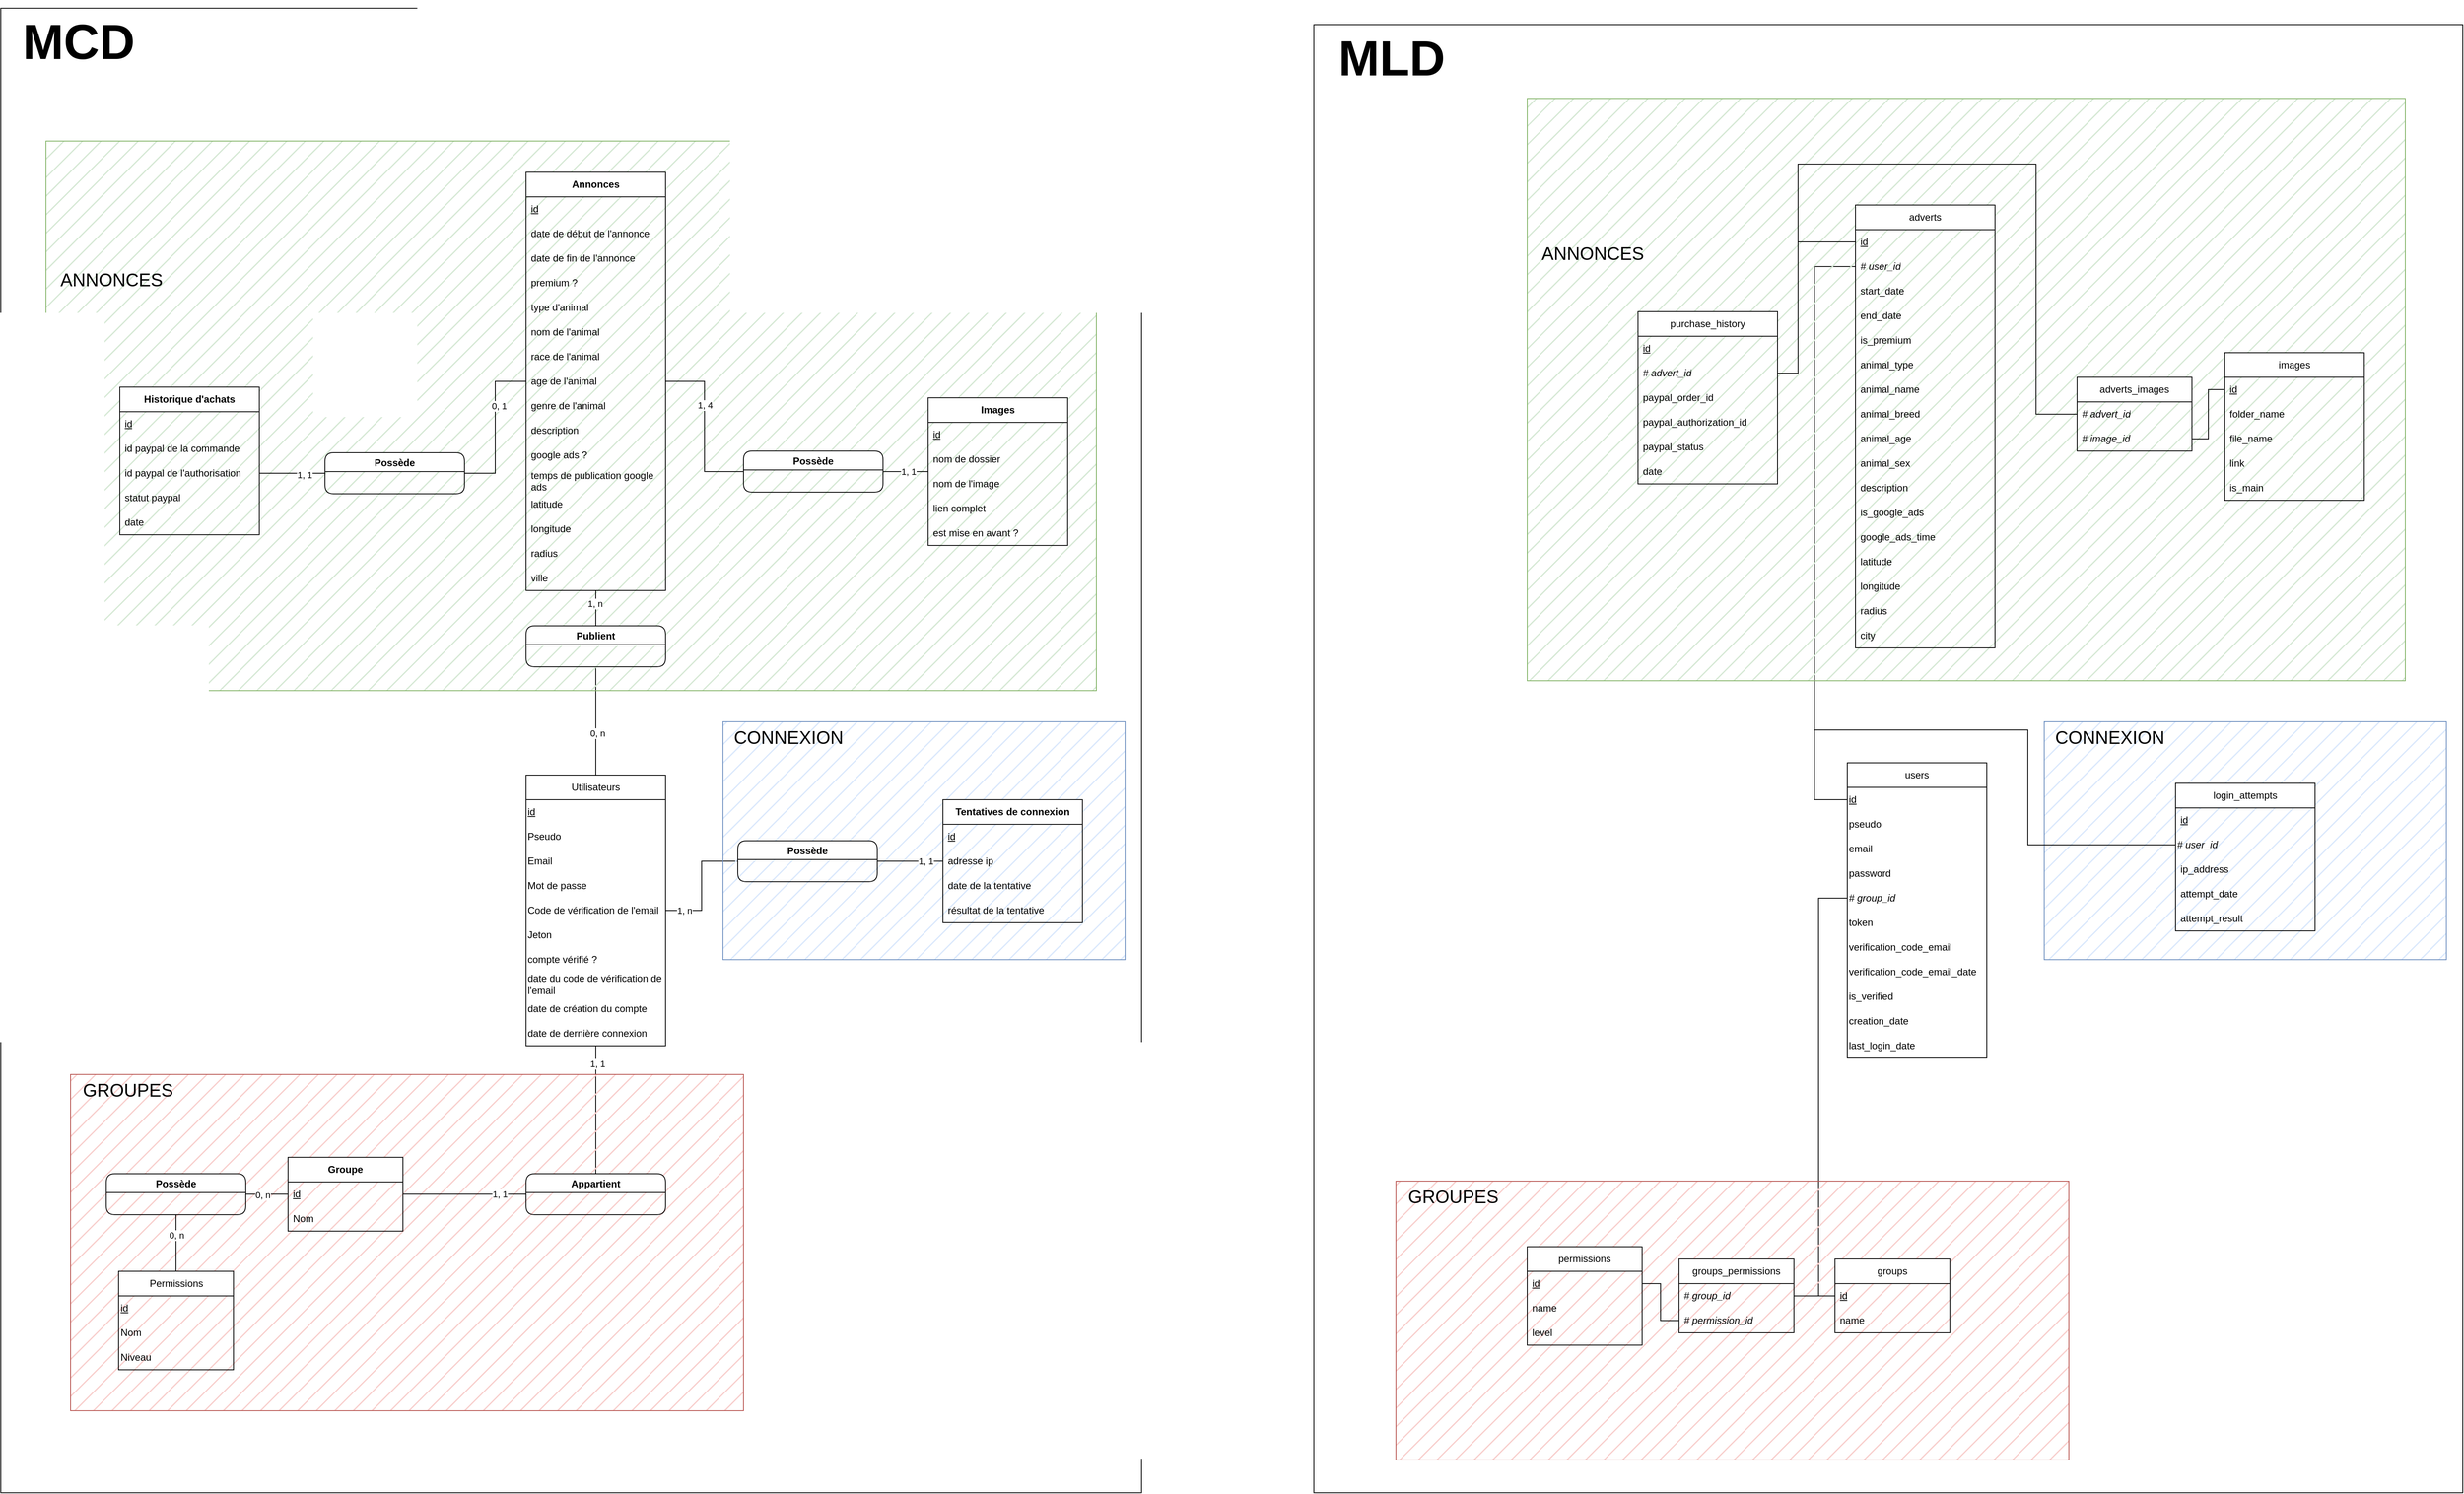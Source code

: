<mxfile version="21.5.0" type="device">
  <diagram name="Page-1" id="69ler1P6CzsCnxQCU-j-">
    <mxGraphModel dx="1125" dy="1956" grid="1" gridSize="10" guides="1" tooltips="1" connect="1" arrows="1" fold="1" page="1" pageScale="1" pageWidth="827" pageHeight="1169" math="0" shadow="0">
      <root>
        <mxCell id="0" />
        <mxCell id="1" parent="0" />
        <mxCell id="jdMziQmGAPmdFgOfTOGg-82" value="" style="rounded=0;whiteSpace=wrap;html=1;" parent="1" vertex="1">
          <mxGeometry x="40" y="-520" width="1390" height="1810" as="geometry" />
        </mxCell>
        <mxCell id="jdMziQmGAPmdFgOfTOGg-56" value="" style="edgeStyle=orthogonalEdgeStyle;rounded=0;orthogonalLoop=1;jettySize=auto;html=1;endArrow=none;endFill=0;entryX=0.5;entryY=1;entryDx=0;entryDy=0;" parent="1" source="jdMziQmGAPmdFgOfTOGg-10" target="jdMziQmGAPmdFgOfTOGg-70" edge="1">
          <mxGeometry relative="1" as="geometry" />
        </mxCell>
        <mxCell id="jdMziQmGAPmdFgOfTOGg-57" value="0, n" style="edgeLabel;html=1;align=center;verticalAlign=middle;resizable=0;points=[];" parent="jdMziQmGAPmdFgOfTOGg-56" vertex="1" connectable="0">
          <mxGeometry x="-0.218" y="-2" relative="1" as="geometry">
            <mxPoint as="offset" />
          </mxGeometry>
        </mxCell>
        <mxCell id="jdMziQmGAPmdFgOfTOGg-69" style="edgeStyle=orthogonalEdgeStyle;rounded=0;orthogonalLoop=1;jettySize=auto;html=1;entryX=0;entryY=0.5;entryDx=0;entryDy=0;endArrow=none;endFill=0;" parent="1" source="jdMziQmGAPmdFgOfTOGg-10" target="jdMziQmGAPmdFgOfTOGg-66" edge="1">
          <mxGeometry relative="1" as="geometry" />
        </mxCell>
        <mxCell id="jdMziQmGAPmdFgOfTOGg-81" value="1, n" style="edgeLabel;html=1;align=center;verticalAlign=middle;resizable=0;points=[];" parent="jdMziQmGAPmdFgOfTOGg-69" vertex="1" connectable="0">
          <mxGeometry x="-0.688" y="-2" relative="1" as="geometry">
            <mxPoint y="-2" as="offset" />
          </mxGeometry>
        </mxCell>
        <mxCell id="jdMziQmGAPmdFgOfTOGg-10" value="Utilisateurs" style="swimlane;fontStyle=0;childLayout=stackLayout;horizontal=1;startSize=30;horizontalStack=0;resizeParent=1;resizeParentMax=0;resizeLast=0;collapsible=1;marginBottom=0;whiteSpace=wrap;html=1;" parent="1" vertex="1">
          <mxGeometry x="680" y="415" width="170" height="330" as="geometry" />
        </mxCell>
        <mxCell id="jdMziQmGAPmdFgOfTOGg-2" value="id" style="text;html=1;strokeColor=none;fillColor=none;align=left;verticalAlign=middle;whiteSpace=wrap;rounded=0;glass=0;fontStyle=4" parent="jdMziQmGAPmdFgOfTOGg-10" vertex="1">
          <mxGeometry y="30" width="170" height="30" as="geometry" />
        </mxCell>
        <mxCell id="jdMziQmGAPmdFgOfTOGg-5" value="Pseudo" style="text;html=1;strokeColor=none;fillColor=none;align=left;verticalAlign=middle;whiteSpace=wrap;rounded=0;glass=0;" parent="jdMziQmGAPmdFgOfTOGg-10" vertex="1">
          <mxGeometry y="60" width="170" height="30" as="geometry" />
        </mxCell>
        <mxCell id="jdMziQmGAPmdFgOfTOGg-6" value="Email" style="text;html=1;strokeColor=none;fillColor=none;align=left;verticalAlign=middle;whiteSpace=wrap;rounded=0;glass=0;" parent="jdMziQmGAPmdFgOfTOGg-10" vertex="1">
          <mxGeometry y="90" width="170" height="30" as="geometry" />
        </mxCell>
        <mxCell id="jdMziQmGAPmdFgOfTOGg-3" value="Mot de passe" style="text;html=1;strokeColor=none;fillColor=none;align=left;verticalAlign=middle;whiteSpace=wrap;rounded=0;glass=0;" parent="jdMziQmGAPmdFgOfTOGg-10" vertex="1">
          <mxGeometry y="120" width="170" height="30" as="geometry" />
        </mxCell>
        <mxCell id="jdMziQmGAPmdFgOfTOGg-7" value="Code de vérification de l&#39;email" style="text;html=1;strokeColor=none;fillColor=none;align=left;verticalAlign=middle;whiteSpace=wrap;rounded=0;glass=0;" parent="jdMziQmGAPmdFgOfTOGg-10" vertex="1">
          <mxGeometry y="150" width="170" height="30" as="geometry" />
        </mxCell>
        <mxCell id="jdMziQmGAPmdFgOfTOGg-181" value="Jeton" style="text;html=1;strokeColor=none;fillColor=none;align=left;verticalAlign=middle;whiteSpace=wrap;rounded=0;glass=0;" parent="jdMziQmGAPmdFgOfTOGg-10" vertex="1">
          <mxGeometry y="180" width="170" height="30" as="geometry" />
        </mxCell>
        <mxCell id="jdMziQmGAPmdFgOfTOGg-8" value="compte vérifié ?" style="text;html=1;strokeColor=none;fillColor=none;align=left;verticalAlign=middle;whiteSpace=wrap;rounded=0;glass=0;" parent="jdMziQmGAPmdFgOfTOGg-10" vertex="1">
          <mxGeometry y="210" width="170" height="30" as="geometry" />
        </mxCell>
        <mxCell id="jdMziQmGAPmdFgOfTOGg-179" value="date du code de vérification de l&#39;email" style="text;html=1;strokeColor=none;fillColor=none;align=left;verticalAlign=middle;whiteSpace=wrap;rounded=0;glass=0;" parent="jdMziQmGAPmdFgOfTOGg-10" vertex="1">
          <mxGeometry y="240" width="170" height="30" as="geometry" />
        </mxCell>
        <mxCell id="jdMziQmGAPmdFgOfTOGg-180" value="date de création du compte" style="text;html=1;strokeColor=none;fillColor=none;align=left;verticalAlign=middle;whiteSpace=wrap;rounded=0;glass=0;" parent="jdMziQmGAPmdFgOfTOGg-10" vertex="1">
          <mxGeometry y="270" width="170" height="30" as="geometry" />
        </mxCell>
        <mxCell id="jdMziQmGAPmdFgOfTOGg-178" value="date de dernière connexion" style="text;html=1;strokeColor=none;fillColor=none;align=left;verticalAlign=middle;whiteSpace=wrap;rounded=0;glass=0;" parent="jdMziQmGAPmdFgOfTOGg-10" vertex="1">
          <mxGeometry y="300" width="170" height="30" as="geometry" />
        </mxCell>
        <mxCell id="jdMziQmGAPmdFgOfTOGg-38" style="edgeStyle=orthogonalEdgeStyle;rounded=0;orthogonalLoop=1;jettySize=auto;html=1;entryX=0.5;entryY=0;entryDx=0;entryDy=0;endArrow=none;endFill=0;" parent="1" source="jdMziQmGAPmdFgOfTOGg-10" target="jdMziQmGAPmdFgOfTOGg-14" edge="1">
          <mxGeometry relative="1" as="geometry" />
        </mxCell>
        <mxCell id="jdMziQmGAPmdFgOfTOGg-42" value="1, 1" style="edgeLabel;html=1;align=center;verticalAlign=middle;resizable=0;points=[];" parent="jdMziQmGAPmdFgOfTOGg-38" vertex="1" connectable="0">
          <mxGeometry x="-0.723" y="2" relative="1" as="geometry">
            <mxPoint as="offset" />
          </mxGeometry>
        </mxCell>
        <mxCell id="jdMziQmGAPmdFgOfTOGg-85" value="" style="group" parent="1" vertex="1" connectable="0">
          <mxGeometry x="125" y="780" width="820" height="410" as="geometry" />
        </mxCell>
        <mxCell id="jdMziQmGAPmdFgOfTOGg-83" value="" style="rounded=0;whiteSpace=wrap;html=1;fillColor=#f8cecc;strokeColor=#b85450;fillStyle=hatch;" parent="jdMziQmGAPmdFgOfTOGg-85" vertex="1">
          <mxGeometry width="820" height="410" as="geometry" />
        </mxCell>
        <mxCell id="jdMziQmGAPmdFgOfTOGg-14" value="Appartient" style="swimlane;rounded=1;" parent="jdMziQmGAPmdFgOfTOGg-85" vertex="1">
          <mxGeometry x="555" y="121" width="170" height="50" as="geometry" />
        </mxCell>
        <mxCell id="jdMziQmGAPmdFgOfTOGg-15" value="Possède" style="swimlane;rounded=1;" parent="jdMziQmGAPmdFgOfTOGg-85" vertex="1">
          <mxGeometry x="43.5" y="121" width="170" height="50" as="geometry" />
        </mxCell>
        <mxCell id="jdMziQmGAPmdFgOfTOGg-18" value="" style="endArrow=none;html=1;rounded=0;entryX=1;entryY=0.5;entryDx=0;entryDy=0;" parent="jdMziQmGAPmdFgOfTOGg-85" source="jdMziQmGAPmdFgOfTOGg-183" target="jdMziQmGAPmdFgOfTOGg-15" edge="1">
          <mxGeometry width="50" height="50" relative="1" as="geometry">
            <mxPoint x="258" y="151" as="sourcePoint" />
            <mxPoint x="398" y="89" as="targetPoint" />
          </mxGeometry>
        </mxCell>
        <mxCell id="jdMziQmGAPmdFgOfTOGg-19" value="0, n" style="edgeLabel;html=1;align=center;verticalAlign=middle;resizable=0;points=[];" parent="jdMziQmGAPmdFgOfTOGg-18" vertex="1" connectable="0">
          <mxGeometry x="0.227" y="1" relative="1" as="geometry">
            <mxPoint as="offset" />
          </mxGeometry>
        </mxCell>
        <mxCell id="jdMziQmGAPmdFgOfTOGg-20" value="" style="endArrow=none;html=1;rounded=0;" parent="jdMziQmGAPmdFgOfTOGg-85" source="jdMziQmGAPmdFgOfTOGg-188" target="jdMziQmGAPmdFgOfTOGg-15" edge="1">
          <mxGeometry width="50" height="50" relative="1" as="geometry">
            <mxPoint x="128" y="239" as="sourcePoint" />
            <mxPoint x="271.31" y="179.5" as="targetPoint" />
          </mxGeometry>
        </mxCell>
        <mxCell id="jdMziQmGAPmdFgOfTOGg-21" value="0, n" style="edgeLabel;html=1;align=center;verticalAlign=middle;resizable=0;points=[];" parent="jdMziQmGAPmdFgOfTOGg-20" vertex="1" connectable="0">
          <mxGeometry x="0.286" relative="1" as="geometry">
            <mxPoint as="offset" />
          </mxGeometry>
        </mxCell>
        <mxCell id="jdMziQmGAPmdFgOfTOGg-40" value="" style="edgeStyle=orthogonalEdgeStyle;rounded=0;orthogonalLoop=1;jettySize=auto;html=1;endArrow=none;endFill=0;" parent="jdMziQmGAPmdFgOfTOGg-85" source="jdMziQmGAPmdFgOfTOGg-14" target="jdMziQmGAPmdFgOfTOGg-183" edge="1">
          <mxGeometry relative="1" as="geometry">
            <mxPoint x="438.0" y="146" as="targetPoint" />
          </mxGeometry>
        </mxCell>
        <mxCell id="jdMziQmGAPmdFgOfTOGg-41" value="1, 1" style="edgeLabel;html=1;align=center;verticalAlign=middle;resizable=0;points=[];" parent="jdMziQmGAPmdFgOfTOGg-40" vertex="1" connectable="0">
          <mxGeometry x="-0.566" relative="1" as="geometry">
            <mxPoint as="offset" />
          </mxGeometry>
        </mxCell>
        <mxCell id="jdMziQmGAPmdFgOfTOGg-84" value="&lt;font style=&quot;font-size: 22px;&quot;&gt;GROUPES&lt;/font&gt;" style="text;html=1;strokeColor=none;fillColor=none;align=center;verticalAlign=middle;whiteSpace=wrap;rounded=0;" parent="jdMziQmGAPmdFgOfTOGg-85" vertex="1">
          <mxGeometry width="140" height="40" as="geometry" />
        </mxCell>
        <mxCell id="jdMziQmGAPmdFgOfTOGg-183" value="&lt;b&gt;Groupe&lt;/b&gt;" style="swimlane;fontStyle=0;childLayout=stackLayout;horizontal=1;startSize=30;horizontalStack=0;resizeParent=1;resizeParentMax=0;resizeLast=0;collapsible=1;marginBottom=0;whiteSpace=wrap;html=1;" parent="jdMziQmGAPmdFgOfTOGg-85" vertex="1">
          <mxGeometry x="265" y="101" width="140" height="90" as="geometry" />
        </mxCell>
        <mxCell id="jdMziQmGAPmdFgOfTOGg-184" value="&lt;u&gt;id&lt;/u&gt;" style="text;strokeColor=none;fillColor=none;align=left;verticalAlign=middle;spacingLeft=4;spacingRight=4;overflow=hidden;points=[[0,0.5],[1,0.5]];portConstraint=eastwest;rotatable=0;whiteSpace=wrap;html=1;" parent="jdMziQmGAPmdFgOfTOGg-183" vertex="1">
          <mxGeometry y="30" width="140" height="30" as="geometry" />
        </mxCell>
        <mxCell id="jdMziQmGAPmdFgOfTOGg-185" value="Nom" style="text;strokeColor=none;fillColor=none;align=left;verticalAlign=middle;spacingLeft=4;spacingRight=4;overflow=hidden;points=[[0,0.5],[1,0.5]];portConstraint=eastwest;rotatable=0;whiteSpace=wrap;html=1;" parent="jdMziQmGAPmdFgOfTOGg-183" vertex="1">
          <mxGeometry y="60" width="140" height="30" as="geometry" />
        </mxCell>
        <mxCell id="jdMziQmGAPmdFgOfTOGg-188" value="Permissions" style="swimlane;fontStyle=0;childLayout=stackLayout;horizontal=1;startSize=30;horizontalStack=0;resizeParent=1;resizeParentMax=0;resizeLast=0;collapsible=1;marginBottom=0;whiteSpace=wrap;html=1;" parent="jdMziQmGAPmdFgOfTOGg-85" vertex="1">
          <mxGeometry x="58.5" y="240" width="140" height="120" as="geometry" />
        </mxCell>
        <mxCell id="jdMziQmGAPmdFgOfTOGg-28" value="id" style="text;html=1;strokeColor=none;fillColor=none;align=left;verticalAlign=middle;whiteSpace=wrap;rounded=0;glass=0;fontStyle=4" parent="jdMziQmGAPmdFgOfTOGg-188" vertex="1">
          <mxGeometry y="30" width="140" height="30" as="geometry" />
        </mxCell>
        <mxCell id="jdMziQmGAPmdFgOfTOGg-29" value="Nom" style="text;html=1;strokeColor=none;fillColor=none;align=left;verticalAlign=middle;whiteSpace=wrap;rounded=0;glass=0;" parent="jdMziQmGAPmdFgOfTOGg-188" vertex="1">
          <mxGeometry y="60" width="140" height="30" as="geometry" />
        </mxCell>
        <mxCell id="jdMziQmGAPmdFgOfTOGg-30" value="Niveau" style="text;html=1;strokeColor=none;fillColor=none;align=left;verticalAlign=middle;whiteSpace=wrap;rounded=0;glass=0;" parent="jdMziQmGAPmdFgOfTOGg-188" vertex="1">
          <mxGeometry y="90" width="140" height="30" as="geometry" />
        </mxCell>
        <mxCell id="jdMziQmGAPmdFgOfTOGg-89" value="" style="group" parent="1" vertex="1" connectable="0">
          <mxGeometry x="920" y="350" width="490" height="290" as="geometry" />
        </mxCell>
        <mxCell id="jdMziQmGAPmdFgOfTOGg-86" value="" style="rounded=0;whiteSpace=wrap;html=1;fillColor=#dae8fc;strokeColor=#6c8ebf;fillStyle=hatch;" parent="jdMziQmGAPmdFgOfTOGg-89" vertex="1">
          <mxGeometry width="490" height="290" as="geometry" />
        </mxCell>
        <mxCell id="jdMziQmGAPmdFgOfTOGg-61" value="&lt;b&gt;Tentatives de connexion&lt;br&gt;&lt;/b&gt;" style="swimlane;fontStyle=0;childLayout=stackLayout;horizontal=1;startSize=30;horizontalStack=0;resizeParent=1;resizeParentMax=0;resizeLast=0;collapsible=1;marginBottom=0;whiteSpace=wrap;html=1;" parent="jdMziQmGAPmdFgOfTOGg-89" vertex="1">
          <mxGeometry x="268" y="95" width="170" height="150" as="geometry" />
        </mxCell>
        <mxCell id="jdMziQmGAPmdFgOfTOGg-62" value="id" style="text;strokeColor=none;fillColor=none;align=left;verticalAlign=middle;spacingLeft=4;spacingRight=4;overflow=hidden;points=[[0,0.5],[1,0.5]];portConstraint=eastwest;rotatable=0;whiteSpace=wrap;html=1;fontStyle=4" parent="jdMziQmGAPmdFgOfTOGg-61" vertex="1">
          <mxGeometry y="30" width="170" height="30" as="geometry" />
        </mxCell>
        <mxCell id="jdMziQmGAPmdFgOfTOGg-63" value="adresse ip" style="text;strokeColor=none;fillColor=none;align=left;verticalAlign=middle;spacingLeft=4;spacingRight=4;overflow=hidden;points=[[0,0.5],[1,0.5]];portConstraint=eastwest;rotatable=0;whiteSpace=wrap;html=1;" parent="jdMziQmGAPmdFgOfTOGg-61" vertex="1">
          <mxGeometry y="60" width="170" height="30" as="geometry" />
        </mxCell>
        <mxCell id="jdMziQmGAPmdFgOfTOGg-64" value="date de la tentative" style="text;strokeColor=none;fillColor=none;align=left;verticalAlign=middle;spacingLeft=4;spacingRight=4;overflow=hidden;points=[[0,0.5],[1,0.5]];portConstraint=eastwest;rotatable=0;whiteSpace=wrap;html=1;" parent="jdMziQmGAPmdFgOfTOGg-61" vertex="1">
          <mxGeometry y="90" width="170" height="30" as="geometry" />
        </mxCell>
        <mxCell id="jdMziQmGAPmdFgOfTOGg-65" value="résultat de la tentative" style="text;strokeColor=none;fillColor=none;align=left;verticalAlign=middle;spacingLeft=4;spacingRight=4;overflow=hidden;points=[[0,0.5],[1,0.5]];portConstraint=eastwest;rotatable=0;whiteSpace=wrap;html=1;" parent="jdMziQmGAPmdFgOfTOGg-61" vertex="1">
          <mxGeometry y="120" width="170" height="30" as="geometry" />
        </mxCell>
        <mxCell id="jdMziQmGAPmdFgOfTOGg-66" value="Possède" style="swimlane;rounded=1;" parent="jdMziQmGAPmdFgOfTOGg-89" vertex="1">
          <mxGeometry x="18" y="145" width="170" height="50" as="geometry" />
        </mxCell>
        <mxCell id="jdMziQmGAPmdFgOfTOGg-67" value="" style="endArrow=none;html=1;rounded=0;entryX=1;entryY=0.5;entryDx=0;entryDy=0;edgeStyle=orthogonalEdgeStyle;" parent="jdMziQmGAPmdFgOfTOGg-89" source="jdMziQmGAPmdFgOfTOGg-61" target="jdMziQmGAPmdFgOfTOGg-66" edge="1">
          <mxGeometry width="50" height="50" relative="1" as="geometry">
            <mxPoint x="-32" y="167" as="sourcePoint" />
            <mxPoint x="28" y="167" as="targetPoint" />
          </mxGeometry>
        </mxCell>
        <mxCell id="jdMziQmGAPmdFgOfTOGg-68" value="1, 1" style="edgeLabel;html=1;align=center;verticalAlign=middle;resizable=0;points=[];" parent="jdMziQmGAPmdFgOfTOGg-67" vertex="1" connectable="0">
          <mxGeometry x="-0.775" y="1" relative="1" as="geometry">
            <mxPoint x="-12" y="-1" as="offset" />
          </mxGeometry>
        </mxCell>
        <mxCell id="jdMziQmGAPmdFgOfTOGg-87" value="&lt;font style=&quot;font-size: 22px;&quot;&gt;CONNEXION&lt;/font&gt;" style="text;html=1;strokeColor=none;fillColor=none;align=center;verticalAlign=middle;whiteSpace=wrap;rounded=0;" parent="jdMziQmGAPmdFgOfTOGg-89" vertex="1">
          <mxGeometry width="160" height="40" as="geometry" />
        </mxCell>
        <mxCell id="jdMziQmGAPmdFgOfTOGg-92" value="" style="group" parent="1" vertex="1" connectable="0">
          <mxGeometry x="95" y="-148" width="1280" height="460" as="geometry" />
        </mxCell>
        <mxCell id="jdMziQmGAPmdFgOfTOGg-90" value="" style="rounded=0;whiteSpace=wrap;html=1;fillColor=#d5e8d4;strokeColor=#82b366;gradientColor=none;fillStyle=hatch;" parent="jdMziQmGAPmdFgOfTOGg-92" vertex="1">
          <mxGeometry y="-210" width="1280" height="670" as="geometry" />
        </mxCell>
        <mxCell id="jdMziQmGAPmdFgOfTOGg-31" value="&lt;b&gt;Historique d&#39;achats&lt;/b&gt;" style="swimlane;fontStyle=0;childLayout=stackLayout;horizontal=1;startSize=30;horizontalStack=0;resizeParent=1;resizeParentMax=0;resizeLast=0;collapsible=1;marginBottom=0;whiteSpace=wrap;html=1;" parent="jdMziQmGAPmdFgOfTOGg-92" vertex="1">
          <mxGeometry x="90" y="90" width="170" height="180" as="geometry" />
        </mxCell>
        <mxCell id="jdMziQmGAPmdFgOfTOGg-32" value="&lt;u&gt;id&lt;/u&gt;" style="text;strokeColor=none;fillColor=none;align=left;verticalAlign=middle;spacingLeft=4;spacingRight=4;overflow=hidden;points=[[0,0.5],[1,0.5]];portConstraint=eastwest;rotatable=0;whiteSpace=wrap;html=1;" parent="jdMziQmGAPmdFgOfTOGg-31" vertex="1">
          <mxGeometry y="30" width="170" height="30" as="geometry" />
        </mxCell>
        <mxCell id="jdMziQmGAPmdFgOfTOGg-34" value="id paypal de la commande" style="text;strokeColor=none;fillColor=none;align=left;verticalAlign=middle;spacingLeft=4;spacingRight=4;overflow=hidden;points=[[0,0.5],[1,0.5]];portConstraint=eastwest;rotatable=0;whiteSpace=wrap;html=1;" parent="jdMziQmGAPmdFgOfTOGg-31" vertex="1">
          <mxGeometry y="60" width="170" height="30" as="geometry" />
        </mxCell>
        <mxCell id="jdMziQmGAPmdFgOfTOGg-35" value="id paypal de l&#39;authorisation" style="text;strokeColor=none;fillColor=none;align=left;verticalAlign=middle;spacingLeft=4;spacingRight=4;overflow=hidden;points=[[0,0.5],[1,0.5]];portConstraint=eastwest;rotatable=0;whiteSpace=wrap;html=1;" parent="jdMziQmGAPmdFgOfTOGg-31" vertex="1">
          <mxGeometry y="90" width="170" height="30" as="geometry" />
        </mxCell>
        <mxCell id="jdMziQmGAPmdFgOfTOGg-36" value="statut paypal" style="text;strokeColor=none;fillColor=none;align=left;verticalAlign=middle;spacingLeft=4;spacingRight=4;overflow=hidden;points=[[0,0.5],[1,0.5]];portConstraint=eastwest;rotatable=0;whiteSpace=wrap;html=1;" parent="jdMziQmGAPmdFgOfTOGg-31" vertex="1">
          <mxGeometry y="120" width="170" height="30" as="geometry" />
        </mxCell>
        <mxCell id="jdMziQmGAPmdFgOfTOGg-37" value="date" style="text;strokeColor=none;fillColor=none;align=left;verticalAlign=middle;spacingLeft=4;spacingRight=4;overflow=hidden;points=[[0,0.5],[1,0.5]];portConstraint=eastwest;rotatable=0;whiteSpace=wrap;html=1;" parent="jdMziQmGAPmdFgOfTOGg-31" vertex="1">
          <mxGeometry y="150" width="170" height="30" as="geometry" />
        </mxCell>
        <mxCell id="jdMziQmGAPmdFgOfTOGg-70" value="Publient" style="swimlane;rounded=1;startSize=23;" parent="jdMziQmGAPmdFgOfTOGg-92" vertex="1">
          <mxGeometry x="585" y="381" width="170" height="50" as="geometry" />
        </mxCell>
        <mxCell id="jdMziQmGAPmdFgOfTOGg-74" style="edgeStyle=orthogonalEdgeStyle;rounded=0;orthogonalLoop=1;jettySize=auto;html=1;entryX=1;entryY=0.5;entryDx=0;entryDy=0;endArrow=none;endFill=0;" parent="jdMziQmGAPmdFgOfTOGg-92" source="jdMziQmGAPmdFgOfTOGg-73" target="jdMziQmGAPmdFgOfTOGg-35" edge="1">
          <mxGeometry relative="1" as="geometry" />
        </mxCell>
        <mxCell id="jdMziQmGAPmdFgOfTOGg-76" value="1, 1" style="edgeLabel;html=1;align=center;verticalAlign=middle;resizable=0;points=[];" parent="jdMziQmGAPmdFgOfTOGg-74" vertex="1" connectable="0">
          <mxGeometry x="-0.252" y="2" relative="1" as="geometry">
            <mxPoint x="5" as="offset" />
          </mxGeometry>
        </mxCell>
        <mxCell id="jdMziQmGAPmdFgOfTOGg-73" value="Possède" style="swimlane;rounded=1;startSize=23;" parent="jdMziQmGAPmdFgOfTOGg-92" vertex="1">
          <mxGeometry x="340" y="170" width="170" height="50" as="geometry" />
        </mxCell>
        <mxCell id="jdMziQmGAPmdFgOfTOGg-93" value="&lt;h1&gt;&lt;font style=&quot;font-size: 60px;&quot;&gt;MCD&lt;/font&gt;&lt;br&gt;&lt;/h1&gt;" style="text;html=1;strokeColor=none;fillColor=none;spacing=5;spacingTop=-20;whiteSpace=wrap;overflow=hidden;rounded=0;shadow=0;glass=0;sketch=0;align=center;" parent="1" vertex="1">
          <mxGeometry x="40" y="-520" width="190" height="80" as="geometry" />
        </mxCell>
        <mxCell id="jdMziQmGAPmdFgOfTOGg-98" value="" style="rounded=0;whiteSpace=wrap;html=1;" parent="1" vertex="1">
          <mxGeometry x="1640" y="-500" width="1400" height="1790" as="geometry" />
        </mxCell>
        <mxCell id="jdMziQmGAPmdFgOfTOGg-173" style="edgeStyle=orthogonalEdgeStyle;rounded=0;orthogonalLoop=1;jettySize=auto;html=1;endArrow=none;endFill=0;entryX=0;entryY=0.5;entryDx=0;entryDy=0;exitX=0;exitY=0.5;exitDx=0;exitDy=0;" parent="1" source="jdMziQmGAPmdFgOfTOGg-104" target="jdMziQmGAPmdFgOfTOGg-214" edge="1">
          <mxGeometry relative="1" as="geometry">
            <mxPoint x="2480" y="450" as="sourcePoint" />
            <Array as="points">
              <mxPoint x="2250" y="445" />
              <mxPoint x="2250" y="-205" />
            </Array>
          </mxGeometry>
        </mxCell>
        <mxCell id="jdMziQmGAPmdFgOfTOGg-205" style="edgeStyle=orthogonalEdgeStyle;rounded=0;orthogonalLoop=1;jettySize=auto;html=1;endArrow=none;endFill=0;exitX=0;exitY=0.5;exitDx=0;exitDy=0;entryX=0;entryY=0.5;entryDx=0;entryDy=0;" parent="1" source="jdMziQmGAPmdFgOfTOGg-108" target="jdMziQmGAPmdFgOfTOGg-192" edge="1">
          <mxGeometry relative="1" as="geometry" />
        </mxCell>
        <mxCell id="jdMziQmGAPmdFgOfTOGg-103" value="users" style="swimlane;fontStyle=0;childLayout=stackLayout;horizontal=1;startSize=30;horizontalStack=0;resizeParent=1;resizeParentMax=0;resizeLast=0;collapsible=1;marginBottom=0;whiteSpace=wrap;html=1;" parent="1" vertex="1">
          <mxGeometry x="2290" y="400" width="170" height="360" as="geometry" />
        </mxCell>
        <mxCell id="jdMziQmGAPmdFgOfTOGg-104" value="id" style="text;html=1;strokeColor=none;fillColor=none;align=left;verticalAlign=middle;whiteSpace=wrap;rounded=0;glass=0;fontStyle=4" parent="jdMziQmGAPmdFgOfTOGg-103" vertex="1">
          <mxGeometry y="30" width="170" height="30" as="geometry" />
        </mxCell>
        <mxCell id="jdMziQmGAPmdFgOfTOGg-105" value="pseudo" style="text;html=1;strokeColor=none;fillColor=none;align=left;verticalAlign=middle;whiteSpace=wrap;rounded=0;glass=0;" parent="jdMziQmGAPmdFgOfTOGg-103" vertex="1">
          <mxGeometry y="60" width="170" height="30" as="geometry" />
        </mxCell>
        <mxCell id="jdMziQmGAPmdFgOfTOGg-106" value="email" style="text;html=1;strokeColor=none;fillColor=none;align=left;verticalAlign=middle;whiteSpace=wrap;rounded=0;glass=0;" parent="jdMziQmGAPmdFgOfTOGg-103" vertex="1">
          <mxGeometry y="90" width="170" height="30" as="geometry" />
        </mxCell>
        <mxCell id="jdMziQmGAPmdFgOfTOGg-107" value="password" style="text;html=1;strokeColor=none;fillColor=none;align=left;verticalAlign=middle;whiteSpace=wrap;rounded=0;glass=0;" parent="jdMziQmGAPmdFgOfTOGg-103" vertex="1">
          <mxGeometry y="120" width="170" height="30" as="geometry" />
        </mxCell>
        <mxCell id="jdMziQmGAPmdFgOfTOGg-108" value="&lt;i&gt;# group_id&lt;/i&gt;" style="text;html=1;strokeColor=none;fillColor=none;align=left;verticalAlign=middle;whiteSpace=wrap;rounded=0;glass=0;" parent="jdMziQmGAPmdFgOfTOGg-103" vertex="1">
          <mxGeometry y="150" width="170" height="30" as="geometry" />
        </mxCell>
        <mxCell id="jdMziQmGAPmdFgOfTOGg-109" value="token" style="text;html=1;strokeColor=none;fillColor=none;align=left;verticalAlign=middle;whiteSpace=wrap;rounded=0;glass=0;" parent="jdMziQmGAPmdFgOfTOGg-103" vertex="1">
          <mxGeometry y="180" width="170" height="30" as="geometry" />
        </mxCell>
        <mxCell id="jdMziQmGAPmdFgOfTOGg-174" value="verification_code_email" style="text;html=1;strokeColor=none;fillColor=none;align=left;verticalAlign=middle;whiteSpace=wrap;rounded=0;glass=0;" parent="jdMziQmGAPmdFgOfTOGg-103" vertex="1">
          <mxGeometry y="210" width="170" height="30" as="geometry" />
        </mxCell>
        <mxCell id="jdMziQmGAPmdFgOfTOGg-175" value="verification_code_email_date" style="text;html=1;strokeColor=none;fillColor=none;align=left;verticalAlign=middle;whiteSpace=wrap;rounded=0;glass=0;" parent="jdMziQmGAPmdFgOfTOGg-103" vertex="1">
          <mxGeometry y="240" width="170" height="30" as="geometry" />
        </mxCell>
        <mxCell id="jdMziQmGAPmdFgOfTOGg-110" value="is_verified" style="text;html=1;strokeColor=none;fillColor=none;align=left;verticalAlign=middle;whiteSpace=wrap;rounded=0;glass=0;" parent="jdMziQmGAPmdFgOfTOGg-103" vertex="1">
          <mxGeometry y="270" width="170" height="30" as="geometry" />
        </mxCell>
        <mxCell id="jdMziQmGAPmdFgOfTOGg-176" value="creation_date" style="text;html=1;strokeColor=none;fillColor=none;align=left;verticalAlign=middle;whiteSpace=wrap;rounded=0;glass=0;" parent="jdMziQmGAPmdFgOfTOGg-103" vertex="1">
          <mxGeometry y="300" width="170" height="30" as="geometry" />
        </mxCell>
        <mxCell id="jdMziQmGAPmdFgOfTOGg-177" value="last_login_date" style="text;html=1;strokeColor=none;fillColor=none;align=left;verticalAlign=middle;whiteSpace=wrap;rounded=0;glass=0;" parent="jdMziQmGAPmdFgOfTOGg-103" vertex="1">
          <mxGeometry y="330" width="170" height="30" as="geometry" />
        </mxCell>
        <mxCell id="jdMziQmGAPmdFgOfTOGg-113" value="" style="group" parent="1" vertex="1" connectable="0">
          <mxGeometry x="1740" y="840" width="820" height="410" as="geometry" />
        </mxCell>
        <mxCell id="jdMziQmGAPmdFgOfTOGg-114" value="" style="rounded=0;whiteSpace=wrap;html=1;fillColor=#f8cecc;strokeColor=#b85450;fillStyle=hatch;" parent="jdMziQmGAPmdFgOfTOGg-113" vertex="1">
          <mxGeometry y="70" width="820" height="340" as="geometry" />
        </mxCell>
        <mxCell id="jdMziQmGAPmdFgOfTOGg-132" value="&lt;font style=&quot;font-size: 22px;&quot;&gt;GROUPES&lt;/font&gt;" style="text;html=1;strokeColor=none;fillColor=none;align=center;verticalAlign=middle;whiteSpace=wrap;rounded=0;" parent="jdMziQmGAPmdFgOfTOGg-113" vertex="1">
          <mxGeometry y="70" width="140" height="40" as="geometry" />
        </mxCell>
        <mxCell id="jdMziQmGAPmdFgOfTOGg-191" value="groups" style="swimlane;fontStyle=0;childLayout=stackLayout;horizontal=1;startSize=30;horizontalStack=0;resizeParent=1;resizeParentMax=0;resizeLast=0;collapsible=1;marginBottom=0;whiteSpace=wrap;html=1;" parent="jdMziQmGAPmdFgOfTOGg-113" vertex="1">
          <mxGeometry x="535" y="165" width="140" height="90" as="geometry" />
        </mxCell>
        <mxCell id="jdMziQmGAPmdFgOfTOGg-192" value="&lt;u&gt;id&lt;/u&gt;" style="text;strokeColor=none;fillColor=none;align=left;verticalAlign=middle;spacingLeft=4;spacingRight=4;overflow=hidden;points=[[0,0.5],[1,0.5]];portConstraint=eastwest;rotatable=0;whiteSpace=wrap;html=1;" parent="jdMziQmGAPmdFgOfTOGg-191" vertex="1">
          <mxGeometry y="30" width="140" height="30" as="geometry" />
        </mxCell>
        <mxCell id="jdMziQmGAPmdFgOfTOGg-193" value="name" style="text;strokeColor=none;fillColor=none;align=left;verticalAlign=middle;spacingLeft=4;spacingRight=4;overflow=hidden;points=[[0,0.5],[1,0.5]];portConstraint=eastwest;rotatable=0;whiteSpace=wrap;html=1;" parent="jdMziQmGAPmdFgOfTOGg-191" vertex="1">
          <mxGeometry y="60" width="140" height="30" as="geometry" />
        </mxCell>
        <mxCell id="jdMziQmGAPmdFgOfTOGg-196" value="groups_permissions" style="swimlane;fontStyle=0;childLayout=stackLayout;horizontal=1;startSize=30;horizontalStack=0;resizeParent=1;resizeParentMax=0;resizeLast=0;collapsible=1;marginBottom=0;whiteSpace=wrap;html=1;" parent="jdMziQmGAPmdFgOfTOGg-113" vertex="1">
          <mxGeometry x="345" y="165" width="140" height="90" as="geometry" />
        </mxCell>
        <mxCell id="jdMziQmGAPmdFgOfTOGg-197" value="&lt;i&gt;# group_id&lt;/i&gt;" style="text;strokeColor=none;fillColor=none;align=left;verticalAlign=middle;spacingLeft=4;spacingRight=4;overflow=hidden;points=[[0,0.5],[1,0.5]];portConstraint=eastwest;rotatable=0;whiteSpace=wrap;html=1;" parent="jdMziQmGAPmdFgOfTOGg-196" vertex="1">
          <mxGeometry y="30" width="140" height="30" as="geometry" />
        </mxCell>
        <mxCell id="jdMziQmGAPmdFgOfTOGg-198" value="&lt;i&gt;# permission_id&lt;/i&gt;" style="text;strokeColor=none;fillColor=none;align=left;verticalAlign=middle;spacingLeft=4;spacingRight=4;overflow=hidden;points=[[0,0.5],[1,0.5]];portConstraint=eastwest;rotatable=0;whiteSpace=wrap;html=1;" parent="jdMziQmGAPmdFgOfTOGg-196" vertex="1">
          <mxGeometry y="60" width="140" height="30" as="geometry" />
        </mxCell>
        <mxCell id="jdMziQmGAPmdFgOfTOGg-200" value="permissions" style="swimlane;fontStyle=0;childLayout=stackLayout;horizontal=1;startSize=30;horizontalStack=0;resizeParent=1;resizeParentMax=0;resizeLast=0;collapsible=1;marginBottom=0;whiteSpace=wrap;html=1;" parent="jdMziQmGAPmdFgOfTOGg-113" vertex="1">
          <mxGeometry x="160" y="150" width="140" height="120" as="geometry" />
        </mxCell>
        <mxCell id="jdMziQmGAPmdFgOfTOGg-201" value="&lt;u&gt;id&lt;/u&gt;" style="text;strokeColor=none;fillColor=none;align=left;verticalAlign=middle;spacingLeft=4;spacingRight=4;overflow=hidden;points=[[0,0.5],[1,0.5]];portConstraint=eastwest;rotatable=0;whiteSpace=wrap;html=1;" parent="jdMziQmGAPmdFgOfTOGg-200" vertex="1">
          <mxGeometry y="30" width="140" height="30" as="geometry" />
        </mxCell>
        <mxCell id="jdMziQmGAPmdFgOfTOGg-202" value="name" style="text;strokeColor=none;fillColor=none;align=left;verticalAlign=middle;spacingLeft=4;spacingRight=4;overflow=hidden;points=[[0,0.5],[1,0.5]];portConstraint=eastwest;rotatable=0;whiteSpace=wrap;html=1;" parent="jdMziQmGAPmdFgOfTOGg-200" vertex="1">
          <mxGeometry y="60" width="140" height="30" as="geometry" />
        </mxCell>
        <mxCell id="jdMziQmGAPmdFgOfTOGg-203" value="level" style="text;strokeColor=none;fillColor=none;align=left;verticalAlign=middle;spacingLeft=4;spacingRight=4;overflow=hidden;points=[[0,0.5],[1,0.5]];portConstraint=eastwest;rotatable=0;whiteSpace=wrap;html=1;" parent="jdMziQmGAPmdFgOfTOGg-200" vertex="1">
          <mxGeometry y="90" width="140" height="30" as="geometry" />
        </mxCell>
        <mxCell id="jdMziQmGAPmdFgOfTOGg-199" style="edgeStyle=orthogonalEdgeStyle;rounded=0;orthogonalLoop=1;jettySize=auto;html=1;entryX=1;entryY=0.5;entryDx=0;entryDy=0;endArrow=none;endFill=0;" parent="jdMziQmGAPmdFgOfTOGg-113" source="jdMziQmGAPmdFgOfTOGg-191" target="jdMziQmGAPmdFgOfTOGg-197" edge="1">
          <mxGeometry relative="1" as="geometry" />
        </mxCell>
        <mxCell id="jdMziQmGAPmdFgOfTOGg-204" style="edgeStyle=orthogonalEdgeStyle;rounded=0;orthogonalLoop=1;jettySize=auto;html=1;endArrow=none;endFill=0;exitX=0;exitY=0.5;exitDx=0;exitDy=0;entryX=1;entryY=0.5;entryDx=0;entryDy=0;" parent="jdMziQmGAPmdFgOfTOGg-113" source="jdMziQmGAPmdFgOfTOGg-198" target="jdMziQmGAPmdFgOfTOGg-201" edge="1">
          <mxGeometry relative="1" as="geometry" />
        </mxCell>
        <mxCell id="jdMziQmGAPmdFgOfTOGg-133" value="" style="group" parent="1" vertex="1" connectable="0">
          <mxGeometry x="2530" y="350" width="490" height="290" as="geometry" />
        </mxCell>
        <mxCell id="jdMziQmGAPmdFgOfTOGg-134" value="" style="rounded=0;whiteSpace=wrap;html=1;fillColor=#dae8fc;strokeColor=#6c8ebf;fillStyle=hatch;" parent="jdMziQmGAPmdFgOfTOGg-133" vertex="1">
          <mxGeometry width="490" height="290" as="geometry" />
        </mxCell>
        <mxCell id="jdMziQmGAPmdFgOfTOGg-143" value="&lt;font style=&quot;font-size: 22px;&quot;&gt;CONNEXION&lt;/font&gt;" style="text;html=1;strokeColor=none;fillColor=none;align=center;verticalAlign=middle;whiteSpace=wrap;rounded=0;" parent="jdMziQmGAPmdFgOfTOGg-133" vertex="1">
          <mxGeometry width="160" height="40" as="geometry" />
        </mxCell>
        <mxCell id="jdMziQmGAPmdFgOfTOGg-144" value="" style="group" parent="1" vertex="1" connectable="0">
          <mxGeometry x="1720" y="-150" width="1250" height="460" as="geometry" />
        </mxCell>
        <mxCell id="jdMziQmGAPmdFgOfTOGg-145" value="" style="rounded=0;whiteSpace=wrap;html=1;fillColor=#d5e8d4;strokeColor=#82b366;gradientColor=none;fillStyle=hatch;" parent="jdMziQmGAPmdFgOfTOGg-144" vertex="1">
          <mxGeometry x="180" y="-260" width="1070" height="710" as="geometry" />
        </mxCell>
        <mxCell id="jdMziQmGAPmdFgOfTOGg-146" value="&lt;span style=&quot;border-color: var(--border-color);&quot;&gt;purchase_history&lt;/span&gt;" style="swimlane;fontStyle=0;childLayout=stackLayout;horizontal=1;startSize=30;horizontalStack=0;resizeParent=1;resizeParentMax=0;resizeLast=0;collapsible=1;marginBottom=0;whiteSpace=wrap;html=1;" parent="jdMziQmGAPmdFgOfTOGg-144" vertex="1">
          <mxGeometry x="315" width="170" height="210" as="geometry" />
        </mxCell>
        <mxCell id="jdMziQmGAPmdFgOfTOGg-147" value="&lt;u&gt;id&lt;/u&gt;" style="text;strokeColor=none;fillColor=none;align=left;verticalAlign=middle;spacingLeft=4;spacingRight=4;overflow=hidden;points=[[0,0.5],[1,0.5]];portConstraint=eastwest;rotatable=0;whiteSpace=wrap;html=1;" parent="jdMziQmGAPmdFgOfTOGg-146" vertex="1">
          <mxGeometry y="30" width="170" height="30" as="geometry" />
        </mxCell>
        <mxCell id="jdMziQmGAPmdFgOfTOGg-215" value="&lt;i&gt;# advert_id&lt;/i&gt;" style="text;strokeColor=none;fillColor=none;align=left;verticalAlign=middle;spacingLeft=4;spacingRight=4;overflow=hidden;points=[[0,0.5],[1,0.5]];portConstraint=eastwest;rotatable=0;whiteSpace=wrap;html=1;" parent="jdMziQmGAPmdFgOfTOGg-146" vertex="1">
          <mxGeometry y="60" width="170" height="30" as="geometry" />
        </mxCell>
        <mxCell id="jdMziQmGAPmdFgOfTOGg-148" value="paypal_order_id" style="text;strokeColor=none;fillColor=none;align=left;verticalAlign=middle;spacingLeft=4;spacingRight=4;overflow=hidden;points=[[0,0.5],[1,0.5]];portConstraint=eastwest;rotatable=0;whiteSpace=wrap;html=1;" parent="jdMziQmGAPmdFgOfTOGg-146" vertex="1">
          <mxGeometry y="90" width="170" height="30" as="geometry" />
        </mxCell>
        <mxCell id="jdMziQmGAPmdFgOfTOGg-149" value="paypal_authorization_id" style="text;strokeColor=none;fillColor=none;align=left;verticalAlign=middle;spacingLeft=4;spacingRight=4;overflow=hidden;points=[[0,0.5],[1,0.5]];portConstraint=eastwest;rotatable=0;whiteSpace=wrap;html=1;" parent="jdMziQmGAPmdFgOfTOGg-146" vertex="1">
          <mxGeometry y="120" width="170" height="30" as="geometry" />
        </mxCell>
        <mxCell id="jdMziQmGAPmdFgOfTOGg-150" value="paypal_status" style="text;strokeColor=none;fillColor=none;align=left;verticalAlign=middle;spacingLeft=4;spacingRight=4;overflow=hidden;points=[[0,0.5],[1,0.5]];portConstraint=eastwest;rotatable=0;whiteSpace=wrap;html=1;" parent="jdMziQmGAPmdFgOfTOGg-146" vertex="1">
          <mxGeometry y="150" width="170" height="30" as="geometry" />
        </mxCell>
        <mxCell id="jdMziQmGAPmdFgOfTOGg-151" value="date" style="text;strokeColor=none;fillColor=none;align=left;verticalAlign=middle;spacingLeft=4;spacingRight=4;overflow=hidden;points=[[0,0.5],[1,0.5]];portConstraint=eastwest;rotatable=0;whiteSpace=wrap;html=1;" parent="jdMziQmGAPmdFgOfTOGg-146" vertex="1">
          <mxGeometry y="180" width="170" height="30" as="geometry" />
        </mxCell>
        <mxCell id="jdMziQmGAPmdFgOfTOGg-152" value="adverts" style="swimlane;fontStyle=0;childLayout=stackLayout;horizontal=1;startSize=30;horizontalStack=0;resizeParent=1;resizeParentMax=0;resizeLast=0;collapsible=1;marginBottom=0;whiteSpace=wrap;html=1;" parent="jdMziQmGAPmdFgOfTOGg-144" vertex="1">
          <mxGeometry x="580" y="-130" width="170" height="540" as="geometry" />
        </mxCell>
        <mxCell id="jdMziQmGAPmdFgOfTOGg-153" value="&lt;u&gt;id&lt;/u&gt;" style="text;strokeColor=none;fillColor=none;align=left;verticalAlign=middle;spacingLeft=4;spacingRight=4;overflow=hidden;points=[[0,0.5],[1,0.5]];portConstraint=eastwest;rotatable=0;whiteSpace=wrap;html=1;" parent="jdMziQmGAPmdFgOfTOGg-152" vertex="1">
          <mxGeometry y="30" width="170" height="30" as="geometry" />
        </mxCell>
        <mxCell id="jdMziQmGAPmdFgOfTOGg-214" value="&lt;i&gt;# user_id&lt;/i&gt;" style="text;strokeColor=none;fillColor=none;align=left;verticalAlign=middle;spacingLeft=4;spacingRight=4;overflow=hidden;points=[[0,0.5],[1,0.5]];portConstraint=eastwest;rotatable=0;whiteSpace=wrap;html=1;" parent="jdMziQmGAPmdFgOfTOGg-152" vertex="1">
          <mxGeometry y="60" width="170" height="30" as="geometry" />
        </mxCell>
        <mxCell id="jdMziQmGAPmdFgOfTOGg-154" value="start_date" style="text;strokeColor=none;fillColor=none;align=left;verticalAlign=middle;spacingLeft=4;spacingRight=4;overflow=hidden;points=[[0,0.5],[1,0.5]];portConstraint=eastwest;rotatable=0;whiteSpace=wrap;html=1;" parent="jdMziQmGAPmdFgOfTOGg-152" vertex="1">
          <mxGeometry y="90" width="170" height="30" as="geometry" />
        </mxCell>
        <mxCell id="jdMziQmGAPmdFgOfTOGg-155" value="end_date" style="text;strokeColor=none;fillColor=none;align=left;verticalAlign=middle;spacingLeft=4;spacingRight=4;overflow=hidden;points=[[0,0.5],[1,0.5]];portConstraint=eastwest;rotatable=0;whiteSpace=wrap;html=1;" parent="jdMziQmGAPmdFgOfTOGg-152" vertex="1">
          <mxGeometry y="120" width="170" height="30" as="geometry" />
        </mxCell>
        <mxCell id="jdMziQmGAPmdFgOfTOGg-156" value="is_premium" style="text;strokeColor=none;fillColor=none;align=left;verticalAlign=middle;spacingLeft=4;spacingRight=4;overflow=hidden;points=[[0,0.5],[1,0.5]];portConstraint=eastwest;rotatable=0;whiteSpace=wrap;html=1;" parent="jdMziQmGAPmdFgOfTOGg-152" vertex="1">
          <mxGeometry y="150" width="170" height="30" as="geometry" />
        </mxCell>
        <mxCell id="CxARXk6qkYyUUMXQ_2fe-3" value="animal_type" style="text;strokeColor=none;fillColor=none;align=left;verticalAlign=middle;spacingLeft=4;spacingRight=4;overflow=hidden;points=[[0,0.5],[1,0.5]];portConstraint=eastwest;rotatable=0;whiteSpace=wrap;html=1;" parent="jdMziQmGAPmdFgOfTOGg-152" vertex="1">
          <mxGeometry y="180" width="170" height="30" as="geometry" />
        </mxCell>
        <mxCell id="WL_SE97hTqmGQrcDwvve-5" value="animal_name" style="text;strokeColor=none;fillColor=none;align=left;verticalAlign=middle;spacingLeft=4;spacingRight=4;overflow=hidden;points=[[0,0.5],[1,0.5]];portConstraint=eastwest;rotatable=0;whiteSpace=wrap;html=1;" vertex="1" parent="jdMziQmGAPmdFgOfTOGg-152">
          <mxGeometry y="210" width="170" height="30" as="geometry" />
        </mxCell>
        <mxCell id="WL_SE97hTqmGQrcDwvve-6" value="animal_breed" style="text;strokeColor=none;fillColor=none;align=left;verticalAlign=middle;spacingLeft=4;spacingRight=4;overflow=hidden;points=[[0,0.5],[1,0.5]];portConstraint=eastwest;rotatable=0;whiteSpace=wrap;html=1;" vertex="1" parent="jdMziQmGAPmdFgOfTOGg-152">
          <mxGeometry y="240" width="170" height="30" as="geometry" />
        </mxCell>
        <mxCell id="WL_SE97hTqmGQrcDwvve-7" value="animal_age" style="text;strokeColor=none;fillColor=none;align=left;verticalAlign=middle;spacingLeft=4;spacingRight=4;overflow=hidden;points=[[0,0.5],[1,0.5]];portConstraint=eastwest;rotatable=0;whiteSpace=wrap;html=1;" vertex="1" parent="jdMziQmGAPmdFgOfTOGg-152">
          <mxGeometry y="270" width="170" height="30" as="geometry" />
        </mxCell>
        <mxCell id="WL_SE97hTqmGQrcDwvve-8" value="animal_sex" style="text;strokeColor=none;fillColor=none;align=left;verticalAlign=middle;spacingLeft=4;spacingRight=4;overflow=hidden;points=[[0,0.5],[1,0.5]];portConstraint=eastwest;rotatable=0;whiteSpace=wrap;html=1;" vertex="1" parent="jdMziQmGAPmdFgOfTOGg-152">
          <mxGeometry y="300" width="170" height="30" as="geometry" />
        </mxCell>
        <mxCell id="CxARXk6qkYyUUMXQ_2fe-4" value="description" style="text;strokeColor=none;fillColor=none;align=left;verticalAlign=middle;spacingLeft=4;spacingRight=4;overflow=hidden;points=[[0,0.5],[1,0.5]];portConstraint=eastwest;rotatable=0;whiteSpace=wrap;html=1;" parent="jdMziQmGAPmdFgOfTOGg-152" vertex="1">
          <mxGeometry y="330" width="170" height="30" as="geometry" />
        </mxCell>
        <mxCell id="jdMziQmGAPmdFgOfTOGg-157" value="is_google_ads" style="text;strokeColor=none;fillColor=none;align=left;verticalAlign=middle;spacingLeft=4;spacingRight=4;overflow=hidden;points=[[0,0.5],[1,0.5]];portConstraint=eastwest;rotatable=0;whiteSpace=wrap;html=1;" parent="jdMziQmGAPmdFgOfTOGg-152" vertex="1">
          <mxGeometry y="360" width="170" height="30" as="geometry" />
        </mxCell>
        <mxCell id="jdMziQmGAPmdFgOfTOGg-158" value="google_ads_time" style="text;strokeColor=none;fillColor=none;align=left;verticalAlign=middle;spacingLeft=4;spacingRight=4;overflow=hidden;points=[[0,0.5],[1,0.5]];portConstraint=eastwest;rotatable=0;whiteSpace=wrap;html=1;" parent="jdMziQmGAPmdFgOfTOGg-152" vertex="1">
          <mxGeometry y="390" width="170" height="30" as="geometry" />
        </mxCell>
        <mxCell id="s7k7X3npfu_ftYGRUfQ0-5" value="latitude" style="text;strokeColor=none;fillColor=none;align=left;verticalAlign=middle;spacingLeft=4;spacingRight=4;overflow=hidden;points=[[0,0.5],[1,0.5]];portConstraint=eastwest;rotatable=0;whiteSpace=wrap;html=1;" parent="jdMziQmGAPmdFgOfTOGg-152" vertex="1">
          <mxGeometry y="420" width="170" height="30" as="geometry" />
        </mxCell>
        <mxCell id="s7k7X3npfu_ftYGRUfQ0-6" value="longitude" style="text;strokeColor=none;fillColor=none;align=left;verticalAlign=middle;spacingLeft=4;spacingRight=4;overflow=hidden;points=[[0,0.5],[1,0.5]];portConstraint=eastwest;rotatable=0;whiteSpace=wrap;html=1;" parent="jdMziQmGAPmdFgOfTOGg-152" vertex="1">
          <mxGeometry y="450" width="170" height="30" as="geometry" />
        </mxCell>
        <mxCell id="s7k7X3npfu_ftYGRUfQ0-7" value="radius" style="text;strokeColor=none;fillColor=none;align=left;verticalAlign=middle;spacingLeft=4;spacingRight=4;overflow=hidden;points=[[0,0.5],[1,0.5]];portConstraint=eastwest;rotatable=0;whiteSpace=wrap;html=1;" parent="jdMziQmGAPmdFgOfTOGg-152" vertex="1">
          <mxGeometry y="480" width="170" height="30" as="geometry" />
        </mxCell>
        <mxCell id="s7k7X3npfu_ftYGRUfQ0-8" value="city" style="text;strokeColor=none;fillColor=none;align=left;verticalAlign=middle;spacingLeft=4;spacingRight=4;overflow=hidden;points=[[0,0.5],[1,0.5]];portConstraint=eastwest;rotatable=0;whiteSpace=wrap;html=1;" parent="jdMziQmGAPmdFgOfTOGg-152" vertex="1">
          <mxGeometry y="510" width="170" height="30" as="geometry" />
        </mxCell>
        <mxCell id="jdMziQmGAPmdFgOfTOGg-167" value="&lt;font style=&quot;font-size: 22px;&quot;&gt;ANNONCES&lt;/font&gt;" style="text;html=1;strokeColor=none;fillColor=none;align=center;verticalAlign=middle;whiteSpace=wrap;rounded=0;" parent="jdMziQmGAPmdFgOfTOGg-144" vertex="1">
          <mxGeometry x="180" y="-90" width="160" height="40" as="geometry" />
        </mxCell>
        <mxCell id="jdMziQmGAPmdFgOfTOGg-216" style="edgeStyle=orthogonalEdgeStyle;rounded=0;orthogonalLoop=1;jettySize=auto;html=1;endArrow=none;endFill=0;exitX=0;exitY=0.5;exitDx=0;exitDy=0;" parent="jdMziQmGAPmdFgOfTOGg-144" source="jdMziQmGAPmdFgOfTOGg-153" target="jdMziQmGAPmdFgOfTOGg-215" edge="1">
          <mxGeometry relative="1" as="geometry">
            <Array as="points">
              <mxPoint x="510" y="-85" />
              <mxPoint x="510" y="75" />
            </Array>
          </mxGeometry>
        </mxCell>
        <mxCell id="jdMziQmGAPmdFgOfTOGg-168" value="&lt;h1&gt;&lt;font style=&quot;font-size: 60px;&quot;&gt;MLD&lt;/font&gt;&lt;br&gt;&lt;/h1&gt;" style="text;html=1;strokeColor=none;fillColor=none;spacing=5;spacingTop=-20;whiteSpace=wrap;overflow=hidden;rounded=0;shadow=0;glass=0;sketch=0;align=center;rotation=0;" parent="1" vertex="1">
          <mxGeometry x="1640" y="-500" width="190" height="80" as="geometry" />
        </mxCell>
        <mxCell id="jdMziQmGAPmdFgOfTOGg-206" value="login_attempts&lt;b&gt;&lt;br&gt;&lt;/b&gt;" style="swimlane;fontStyle=0;childLayout=stackLayout;horizontal=1;startSize=30;horizontalStack=0;resizeParent=1;resizeParentMax=0;resizeLast=0;collapsible=1;marginBottom=0;whiteSpace=wrap;html=1;" parent="1" vertex="1">
          <mxGeometry x="2690" y="425" width="170" height="180" as="geometry" />
        </mxCell>
        <mxCell id="jdMziQmGAPmdFgOfTOGg-207" value="id" style="text;strokeColor=none;fillColor=none;align=left;verticalAlign=middle;spacingLeft=4;spacingRight=4;overflow=hidden;points=[[0,0.5],[1,0.5]];portConstraint=eastwest;rotatable=0;whiteSpace=wrap;html=1;fontStyle=4" parent="jdMziQmGAPmdFgOfTOGg-206" vertex="1">
          <mxGeometry y="30" width="170" height="30" as="geometry" />
        </mxCell>
        <mxCell id="jdMziQmGAPmdFgOfTOGg-208" value="&lt;i&gt;# user_id&lt;/i&gt;" style="text;html=1;strokeColor=none;fillColor=none;align=left;verticalAlign=middle;whiteSpace=wrap;rounded=0;glass=0;" parent="jdMziQmGAPmdFgOfTOGg-206" vertex="1">
          <mxGeometry y="60" width="170" height="30" as="geometry" />
        </mxCell>
        <mxCell id="jdMziQmGAPmdFgOfTOGg-209" value="ip_address " style="text;strokeColor=none;fillColor=none;align=left;verticalAlign=middle;spacingLeft=4;spacingRight=4;overflow=hidden;points=[[0,0.5],[1,0.5]];portConstraint=eastwest;rotatable=0;whiteSpace=wrap;html=1;" parent="jdMziQmGAPmdFgOfTOGg-206" vertex="1">
          <mxGeometry y="90" width="170" height="30" as="geometry" />
        </mxCell>
        <mxCell id="jdMziQmGAPmdFgOfTOGg-210" value="attempt_date " style="text;strokeColor=none;fillColor=none;align=left;verticalAlign=middle;spacingLeft=4;spacingRight=4;overflow=hidden;points=[[0,0.5],[1,0.5]];portConstraint=eastwest;rotatable=0;whiteSpace=wrap;html=1;" parent="jdMziQmGAPmdFgOfTOGg-206" vertex="1">
          <mxGeometry y="120" width="170" height="30" as="geometry" />
        </mxCell>
        <mxCell id="jdMziQmGAPmdFgOfTOGg-211" value="attempt_result " style="text;strokeColor=none;fillColor=none;align=left;verticalAlign=middle;spacingLeft=4;spacingRight=4;overflow=hidden;points=[[0,0.5],[1,0.5]];portConstraint=eastwest;rotatable=0;whiteSpace=wrap;html=1;" parent="jdMziQmGAPmdFgOfTOGg-206" vertex="1">
          <mxGeometry y="150" width="170" height="30" as="geometry" />
        </mxCell>
        <mxCell id="jdMziQmGAPmdFgOfTOGg-213" style="edgeStyle=orthogonalEdgeStyle;rounded=0;orthogonalLoop=1;jettySize=auto;html=1;entryX=0;entryY=0.5;entryDx=0;entryDy=0;endArrow=none;endFill=0;exitX=0;exitY=0.5;exitDx=0;exitDy=0;" parent="1" source="jdMziQmGAPmdFgOfTOGg-104" target="jdMziQmGAPmdFgOfTOGg-208" edge="1">
          <mxGeometry relative="1" as="geometry">
            <Array as="points">
              <mxPoint x="2250" y="445" />
              <mxPoint x="2250" y="360" />
              <mxPoint x="2510" y="360" />
              <mxPoint x="2510" y="500" />
            </Array>
          </mxGeometry>
        </mxCell>
        <mxCell id="AytZ83aeD_zg6oG1aT1k-14" style="edgeStyle=orthogonalEdgeStyle;rounded=0;orthogonalLoop=1;jettySize=auto;html=1;endArrow=none;endFill=0;" parent="1" source="AytZ83aeD_zg6oG1aT1k-4" target="AytZ83aeD_zg6oG1aT1k-5" edge="1">
          <mxGeometry relative="1" as="geometry" />
        </mxCell>
        <mxCell id="AytZ83aeD_zg6oG1aT1k-16" value="1, 1" style="edgeLabel;html=1;align=center;verticalAlign=middle;resizable=0;points=[];" parent="AytZ83aeD_zg6oG1aT1k-14" vertex="1" connectable="0">
          <mxGeometry x="0.198" relative="1" as="geometry">
            <mxPoint x="-2" as="offset" />
          </mxGeometry>
        </mxCell>
        <mxCell id="AytZ83aeD_zg6oG1aT1k-4" value="Possède" style="swimlane;rounded=1;startSize=23;" parent="1" vertex="1">
          <mxGeometry x="945" y="20" width="170" height="50" as="geometry" />
        </mxCell>
        <mxCell id="AytZ83aeD_zg6oG1aT1k-5" value="&lt;b&gt;Images&lt;/b&gt;" style="swimlane;fontStyle=0;childLayout=stackLayout;horizontal=1;startSize=30;horizontalStack=0;resizeParent=1;resizeParentMax=0;resizeLast=0;collapsible=1;marginBottom=0;whiteSpace=wrap;html=1;" parent="1" vertex="1">
          <mxGeometry x="1170" y="-45" width="170" height="180" as="geometry" />
        </mxCell>
        <mxCell id="AytZ83aeD_zg6oG1aT1k-6" value="&lt;u&gt;id&lt;/u&gt;" style="text;strokeColor=none;fillColor=none;align=left;verticalAlign=middle;spacingLeft=4;spacingRight=4;overflow=hidden;points=[[0,0.5],[1,0.5]];portConstraint=eastwest;rotatable=0;whiteSpace=wrap;html=1;" parent="AytZ83aeD_zg6oG1aT1k-5" vertex="1">
          <mxGeometry y="30" width="170" height="30" as="geometry" />
        </mxCell>
        <mxCell id="AytZ83aeD_zg6oG1aT1k-7" value="nom de dossier" style="text;strokeColor=none;fillColor=none;align=left;verticalAlign=middle;spacingLeft=4;spacingRight=4;overflow=hidden;points=[[0,0.5],[1,0.5]];portConstraint=eastwest;rotatable=0;whiteSpace=wrap;html=1;" parent="AytZ83aeD_zg6oG1aT1k-5" vertex="1">
          <mxGeometry y="60" width="170" height="30" as="geometry" />
        </mxCell>
        <mxCell id="AytZ83aeD_zg6oG1aT1k-8" value="nom de l&#39;image" style="text;strokeColor=none;fillColor=none;align=left;verticalAlign=middle;spacingLeft=4;spacingRight=4;overflow=hidden;points=[[0,0.5],[1,0.5]];portConstraint=eastwest;rotatable=0;whiteSpace=wrap;html=1;" parent="AytZ83aeD_zg6oG1aT1k-5" vertex="1">
          <mxGeometry y="90" width="170" height="30" as="geometry" />
        </mxCell>
        <mxCell id="AytZ83aeD_zg6oG1aT1k-9" value="lien complet" style="text;strokeColor=none;fillColor=none;align=left;verticalAlign=middle;spacingLeft=4;spacingRight=4;overflow=hidden;points=[[0,0.5],[1,0.5]];portConstraint=eastwest;rotatable=0;whiteSpace=wrap;html=1;" parent="AytZ83aeD_zg6oG1aT1k-5" vertex="1">
          <mxGeometry y="120" width="170" height="30" as="geometry" />
        </mxCell>
        <mxCell id="AytZ83aeD_zg6oG1aT1k-10" value="est mise en avant ?" style="text;strokeColor=none;fillColor=none;align=left;verticalAlign=middle;spacingLeft=4;spacingRight=4;overflow=hidden;points=[[0,0.5],[1,0.5]];portConstraint=eastwest;rotatable=0;whiteSpace=wrap;html=1;" parent="AytZ83aeD_zg6oG1aT1k-5" vertex="1">
          <mxGeometry y="150" width="170" height="30" as="geometry" />
        </mxCell>
        <mxCell id="AytZ83aeD_zg6oG1aT1k-13" style="edgeStyle=orthogonalEdgeStyle;rounded=0;orthogonalLoop=1;jettySize=auto;html=1;endArrow=none;endFill=0;" parent="1" source="jdMziQmGAPmdFgOfTOGg-50" target="AytZ83aeD_zg6oG1aT1k-4" edge="1">
          <mxGeometry relative="1" as="geometry" />
        </mxCell>
        <mxCell id="AytZ83aeD_zg6oG1aT1k-15" value="1, 4" style="edgeLabel;html=1;align=center;verticalAlign=middle;resizable=0;points=[];" parent="AytZ83aeD_zg6oG1aT1k-13" vertex="1" connectable="0">
          <mxGeometry x="-0.255" relative="1" as="geometry">
            <mxPoint as="offset" />
          </mxGeometry>
        </mxCell>
        <mxCell id="AytZ83aeD_zg6oG1aT1k-17" value="adverts_images" style="swimlane;fontStyle=0;childLayout=stackLayout;horizontal=1;startSize=30;horizontalStack=0;resizeParent=1;resizeParentMax=0;resizeLast=0;collapsible=1;marginBottom=0;whiteSpace=wrap;html=1;" parent="1" vertex="1">
          <mxGeometry x="2570" y="-70" width="140" height="90" as="geometry" />
        </mxCell>
        <mxCell id="AytZ83aeD_zg6oG1aT1k-18" value="&lt;i&gt;# advert_id&lt;/i&gt;" style="text;strokeColor=none;fillColor=none;align=left;verticalAlign=middle;spacingLeft=4;spacingRight=4;overflow=hidden;points=[[0,0.5],[1,0.5]];portConstraint=eastwest;rotatable=0;whiteSpace=wrap;html=1;" parent="AytZ83aeD_zg6oG1aT1k-17" vertex="1">
          <mxGeometry y="30" width="140" height="30" as="geometry" />
        </mxCell>
        <mxCell id="AytZ83aeD_zg6oG1aT1k-19" value="&lt;i&gt;# image_id&lt;/i&gt;" style="text;strokeColor=none;fillColor=none;align=left;verticalAlign=middle;spacingLeft=4;spacingRight=4;overflow=hidden;points=[[0,0.5],[1,0.5]];portConstraint=eastwest;rotatable=0;whiteSpace=wrap;html=1;" parent="AytZ83aeD_zg6oG1aT1k-17" vertex="1">
          <mxGeometry y="60" width="140" height="30" as="geometry" />
        </mxCell>
        <mxCell id="AytZ83aeD_zg6oG1aT1k-20" value="images" style="swimlane;fontStyle=0;childLayout=stackLayout;horizontal=1;startSize=30;horizontalStack=0;resizeParent=1;resizeParentMax=0;resizeLast=0;collapsible=1;marginBottom=0;whiteSpace=wrap;html=1;" parent="1" vertex="1">
          <mxGeometry x="2750" y="-100" width="170" height="180" as="geometry" />
        </mxCell>
        <mxCell id="AytZ83aeD_zg6oG1aT1k-21" value="&lt;u&gt;id&lt;/u&gt;" style="text;strokeColor=none;fillColor=none;align=left;verticalAlign=middle;spacingLeft=4;spacingRight=4;overflow=hidden;points=[[0,0.5],[1,0.5]];portConstraint=eastwest;rotatable=0;whiteSpace=wrap;html=1;" parent="AytZ83aeD_zg6oG1aT1k-20" vertex="1">
          <mxGeometry y="30" width="170" height="30" as="geometry" />
        </mxCell>
        <mxCell id="AytZ83aeD_zg6oG1aT1k-25" value="folder_name" style="text;strokeColor=none;fillColor=none;align=left;verticalAlign=middle;spacingLeft=4;spacingRight=4;overflow=hidden;points=[[0,0.5],[1,0.5]];portConstraint=eastwest;rotatable=0;whiteSpace=wrap;html=1;" parent="AytZ83aeD_zg6oG1aT1k-20" vertex="1">
          <mxGeometry y="60" width="170" height="30" as="geometry" />
        </mxCell>
        <mxCell id="AytZ83aeD_zg6oG1aT1k-26" value="file_name" style="text;strokeColor=none;fillColor=none;align=left;verticalAlign=middle;spacingLeft=4;spacingRight=4;overflow=hidden;points=[[0,0.5],[1,0.5]];portConstraint=eastwest;rotatable=0;whiteSpace=wrap;html=1;" parent="AytZ83aeD_zg6oG1aT1k-20" vertex="1">
          <mxGeometry y="90" width="170" height="30" as="geometry" />
        </mxCell>
        <mxCell id="AytZ83aeD_zg6oG1aT1k-27" value="link" style="text;strokeColor=none;fillColor=none;align=left;verticalAlign=middle;spacingLeft=4;spacingRight=4;overflow=hidden;points=[[0,0.5],[1,0.5]];portConstraint=eastwest;rotatable=0;whiteSpace=wrap;html=1;" parent="AytZ83aeD_zg6oG1aT1k-20" vertex="1">
          <mxGeometry y="120" width="170" height="30" as="geometry" />
        </mxCell>
        <mxCell id="AytZ83aeD_zg6oG1aT1k-28" value="is_main" style="text;strokeColor=none;fillColor=none;align=left;verticalAlign=middle;spacingLeft=4;spacingRight=4;overflow=hidden;points=[[0,0.5],[1,0.5]];portConstraint=eastwest;rotatable=0;whiteSpace=wrap;html=1;" parent="AytZ83aeD_zg6oG1aT1k-20" vertex="1">
          <mxGeometry y="150" width="170" height="30" as="geometry" />
        </mxCell>
        <mxCell id="AytZ83aeD_zg6oG1aT1k-31" style="edgeStyle=orthogonalEdgeStyle;rounded=0;orthogonalLoop=1;jettySize=auto;html=1;entryX=0;entryY=0.5;entryDx=0;entryDy=0;exitX=0;exitY=0.5;exitDx=0;exitDy=0;endArrow=none;endFill=0;" parent="1" source="AytZ83aeD_zg6oG1aT1k-18" target="jdMziQmGAPmdFgOfTOGg-153" edge="1">
          <mxGeometry relative="1" as="geometry">
            <Array as="points">
              <mxPoint x="2520" y="-25" />
              <mxPoint x="2520" y="-330" />
              <mxPoint x="2230" y="-330" />
              <mxPoint x="2230" y="-235" />
            </Array>
          </mxGeometry>
        </mxCell>
        <mxCell id="AytZ83aeD_zg6oG1aT1k-32" style="edgeStyle=orthogonalEdgeStyle;rounded=0;orthogonalLoop=1;jettySize=auto;html=1;entryX=0;entryY=0.5;entryDx=0;entryDy=0;endArrow=none;endFill=0;" parent="1" source="AytZ83aeD_zg6oG1aT1k-19" target="AytZ83aeD_zg6oG1aT1k-21" edge="1">
          <mxGeometry relative="1" as="geometry" />
        </mxCell>
        <mxCell id="jdMziQmGAPmdFgOfTOGg-91" value="&lt;font style=&quot;font-size: 22px;&quot;&gt;ANNONCES&lt;/font&gt;" style="text;html=1;strokeColor=none;fillColor=none;align=center;verticalAlign=middle;whiteSpace=wrap;rounded=0;" parent="1" vertex="1">
          <mxGeometry x="95" y="-208" width="160" height="40" as="geometry" />
        </mxCell>
        <mxCell id="jdMziQmGAPmdFgOfTOGg-50" value="&lt;b&gt;Annonces&lt;/b&gt;" style="swimlane;fontStyle=0;childLayout=stackLayout;horizontal=1;startSize=30;horizontalStack=0;resizeParent=1;resizeParentMax=0;resizeLast=0;collapsible=1;marginBottom=0;whiteSpace=wrap;html=1;" parent="1" vertex="1">
          <mxGeometry x="680" y="-320" width="170" height="510" as="geometry" />
        </mxCell>
        <mxCell id="jdMziQmGAPmdFgOfTOGg-51" value="&lt;u&gt;id&lt;/u&gt;" style="text;strokeColor=none;fillColor=none;align=left;verticalAlign=middle;spacingLeft=4;spacingRight=4;overflow=hidden;points=[[0,0.5],[1,0.5]];portConstraint=eastwest;rotatable=0;whiteSpace=wrap;html=1;" parent="jdMziQmGAPmdFgOfTOGg-50" vertex="1">
          <mxGeometry y="30" width="170" height="30" as="geometry" />
        </mxCell>
        <mxCell id="jdMziQmGAPmdFgOfTOGg-52" value="date de début de l&#39;annonce" style="text;strokeColor=none;fillColor=none;align=left;verticalAlign=middle;spacingLeft=4;spacingRight=4;overflow=hidden;points=[[0,0.5],[1,0.5]];portConstraint=eastwest;rotatable=0;whiteSpace=wrap;html=1;" parent="jdMziQmGAPmdFgOfTOGg-50" vertex="1">
          <mxGeometry y="60" width="170" height="30" as="geometry" />
        </mxCell>
        <mxCell id="jdMziQmGAPmdFgOfTOGg-53" value="date de fin de l&#39;annonce" style="text;strokeColor=none;fillColor=none;align=left;verticalAlign=middle;spacingLeft=4;spacingRight=4;overflow=hidden;points=[[0,0.5],[1,0.5]];portConstraint=eastwest;rotatable=0;whiteSpace=wrap;html=1;" parent="jdMziQmGAPmdFgOfTOGg-50" vertex="1">
          <mxGeometry y="90" width="170" height="30" as="geometry" />
        </mxCell>
        <mxCell id="jdMziQmGAPmdFgOfTOGg-55" value="premium ?" style="text;strokeColor=none;fillColor=none;align=left;verticalAlign=middle;spacingLeft=4;spacingRight=4;overflow=hidden;points=[[0,0.5],[1,0.5]];portConstraint=eastwest;rotatable=0;whiteSpace=wrap;html=1;" parent="jdMziQmGAPmdFgOfTOGg-50" vertex="1">
          <mxGeometry y="120" width="170" height="30" as="geometry" />
        </mxCell>
        <mxCell id="CxARXk6qkYyUUMXQ_2fe-1" value="type d&#39;animal" style="text;strokeColor=none;fillColor=none;align=left;verticalAlign=middle;spacingLeft=4;spacingRight=4;overflow=hidden;points=[[0,0.5],[1,0.5]];portConstraint=eastwest;rotatable=0;whiteSpace=wrap;html=1;" parent="jdMziQmGAPmdFgOfTOGg-50" vertex="1">
          <mxGeometry y="150" width="170" height="30" as="geometry" />
        </mxCell>
        <mxCell id="WL_SE97hTqmGQrcDwvve-1" value="nom de l&#39;animal" style="text;strokeColor=none;fillColor=none;align=left;verticalAlign=middle;spacingLeft=4;spacingRight=4;overflow=hidden;points=[[0,0.5],[1,0.5]];portConstraint=eastwest;rotatable=0;whiteSpace=wrap;html=1;" vertex="1" parent="jdMziQmGAPmdFgOfTOGg-50">
          <mxGeometry y="180" width="170" height="30" as="geometry" />
        </mxCell>
        <mxCell id="WL_SE97hTqmGQrcDwvve-2" value="race de l&#39;animal" style="text;strokeColor=none;fillColor=none;align=left;verticalAlign=middle;spacingLeft=4;spacingRight=4;overflow=hidden;points=[[0,0.5],[1,0.5]];portConstraint=eastwest;rotatable=0;whiteSpace=wrap;html=1;" vertex="1" parent="jdMziQmGAPmdFgOfTOGg-50">
          <mxGeometry y="210" width="170" height="30" as="geometry" />
        </mxCell>
        <mxCell id="WL_SE97hTqmGQrcDwvve-3" value="age de l&#39;animal" style="text;strokeColor=none;fillColor=none;align=left;verticalAlign=middle;spacingLeft=4;spacingRight=4;overflow=hidden;points=[[0,0.5],[1,0.5]];portConstraint=eastwest;rotatable=0;whiteSpace=wrap;html=1;" vertex="1" parent="jdMziQmGAPmdFgOfTOGg-50">
          <mxGeometry y="240" width="170" height="30" as="geometry" />
        </mxCell>
        <mxCell id="WL_SE97hTqmGQrcDwvve-4" value="genre de l&#39;animal" style="text;strokeColor=none;fillColor=none;align=left;verticalAlign=middle;spacingLeft=4;spacingRight=4;overflow=hidden;points=[[0,0.5],[1,0.5]];portConstraint=eastwest;rotatable=0;whiteSpace=wrap;html=1;" vertex="1" parent="jdMziQmGAPmdFgOfTOGg-50">
          <mxGeometry y="270" width="170" height="30" as="geometry" />
        </mxCell>
        <mxCell id="CxARXk6qkYyUUMXQ_2fe-2" value="description" style="text;strokeColor=none;fillColor=none;align=left;verticalAlign=middle;spacingLeft=4;spacingRight=4;overflow=hidden;points=[[0,0.5],[1,0.5]];portConstraint=eastwest;rotatable=0;whiteSpace=wrap;html=1;" parent="jdMziQmGAPmdFgOfTOGg-50" vertex="1">
          <mxGeometry y="300" width="170" height="30" as="geometry" />
        </mxCell>
        <mxCell id="jdMziQmGAPmdFgOfTOGg-77" value="google ads ?" style="text;strokeColor=none;fillColor=none;align=left;verticalAlign=middle;spacingLeft=4;spacingRight=4;overflow=hidden;points=[[0,0.5],[1,0.5]];portConstraint=eastwest;rotatable=0;whiteSpace=wrap;html=1;" parent="jdMziQmGAPmdFgOfTOGg-50" vertex="1">
          <mxGeometry y="330" width="170" height="30" as="geometry" />
        </mxCell>
        <mxCell id="AytZ83aeD_zg6oG1aT1k-1" value="temps de publication google ads" style="text;strokeColor=none;fillColor=none;align=left;verticalAlign=middle;spacingLeft=4;spacingRight=4;overflow=hidden;points=[[0,0.5],[1,0.5]];portConstraint=eastwest;rotatable=0;whiteSpace=wrap;html=1;" parent="jdMziQmGAPmdFgOfTOGg-50" vertex="1">
          <mxGeometry y="360" width="170" height="30" as="geometry" />
        </mxCell>
        <mxCell id="s7k7X3npfu_ftYGRUfQ0-1" value="latitude" style="text;strokeColor=none;fillColor=none;align=left;verticalAlign=middle;spacingLeft=4;spacingRight=4;overflow=hidden;points=[[0,0.5],[1,0.5]];portConstraint=eastwest;rotatable=0;whiteSpace=wrap;html=1;" parent="jdMziQmGAPmdFgOfTOGg-50" vertex="1">
          <mxGeometry y="390" width="170" height="30" as="geometry" />
        </mxCell>
        <mxCell id="s7k7X3npfu_ftYGRUfQ0-2" value="longitude" style="text;strokeColor=none;fillColor=none;align=left;verticalAlign=middle;spacingLeft=4;spacingRight=4;overflow=hidden;points=[[0,0.5],[1,0.5]];portConstraint=eastwest;rotatable=0;whiteSpace=wrap;html=1;" parent="jdMziQmGAPmdFgOfTOGg-50" vertex="1">
          <mxGeometry y="420" width="170" height="30" as="geometry" />
        </mxCell>
        <mxCell id="s7k7X3npfu_ftYGRUfQ0-3" value="radius" style="text;strokeColor=none;fillColor=none;align=left;verticalAlign=middle;spacingLeft=4;spacingRight=4;overflow=hidden;points=[[0,0.5],[1,0.5]];portConstraint=eastwest;rotatable=0;whiteSpace=wrap;html=1;" parent="jdMziQmGAPmdFgOfTOGg-50" vertex="1">
          <mxGeometry y="450" width="170" height="30" as="geometry" />
        </mxCell>
        <mxCell id="s7k7X3npfu_ftYGRUfQ0-4" value="ville" style="text;strokeColor=none;fillColor=none;align=left;verticalAlign=middle;spacingLeft=4;spacingRight=4;overflow=hidden;points=[[0,0.5],[1,0.5]];portConstraint=eastwest;rotatable=0;whiteSpace=wrap;html=1;" parent="jdMziQmGAPmdFgOfTOGg-50" vertex="1">
          <mxGeometry y="480" width="170" height="30" as="geometry" />
        </mxCell>
        <mxCell id="jdMziQmGAPmdFgOfTOGg-71" style="edgeStyle=orthogonalEdgeStyle;rounded=0;orthogonalLoop=1;jettySize=auto;html=1;endArrow=none;endFill=0;" parent="1" source="jdMziQmGAPmdFgOfTOGg-70" target="jdMziQmGAPmdFgOfTOGg-50" edge="1">
          <mxGeometry relative="1" as="geometry" />
        </mxCell>
        <mxCell id="jdMziQmGAPmdFgOfTOGg-72" value="1, n" style="edgeLabel;html=1;align=center;verticalAlign=middle;resizable=0;points=[];" parent="jdMziQmGAPmdFgOfTOGg-71" vertex="1" connectable="0">
          <mxGeometry x="0.245" y="1" relative="1" as="geometry">
            <mxPoint as="offset" />
          </mxGeometry>
        </mxCell>
        <mxCell id="jdMziQmGAPmdFgOfTOGg-58" value="" style="edgeStyle=orthogonalEdgeStyle;rounded=0;orthogonalLoop=1;jettySize=auto;html=1;endArrow=none;endFill=0;entryX=1;entryY=0.5;entryDx=0;entryDy=0;" parent="1" source="jdMziQmGAPmdFgOfTOGg-50" target="jdMziQmGAPmdFgOfTOGg-73" edge="1">
          <mxGeometry relative="1" as="geometry" />
        </mxCell>
        <mxCell id="jdMziQmGAPmdFgOfTOGg-59" value="0, 1" style="edgeLabel;html=1;align=center;verticalAlign=middle;resizable=0;points=[];" parent="jdMziQmGAPmdFgOfTOGg-58" vertex="1" connectable="0">
          <mxGeometry x="-0.267" y="1" relative="1" as="geometry">
            <mxPoint x="3" y="-1" as="offset" />
          </mxGeometry>
        </mxCell>
      </root>
    </mxGraphModel>
  </diagram>
</mxfile>
